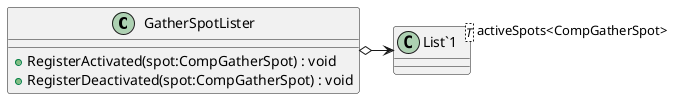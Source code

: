 @startuml
class GatherSpotLister {
    + RegisterActivated(spot:CompGatherSpot) : void
    + RegisterDeactivated(spot:CompGatherSpot) : void
}
class "List`1"<T> {
}
GatherSpotLister o-> "activeSpots<CompGatherSpot>" "List`1"
@enduml
